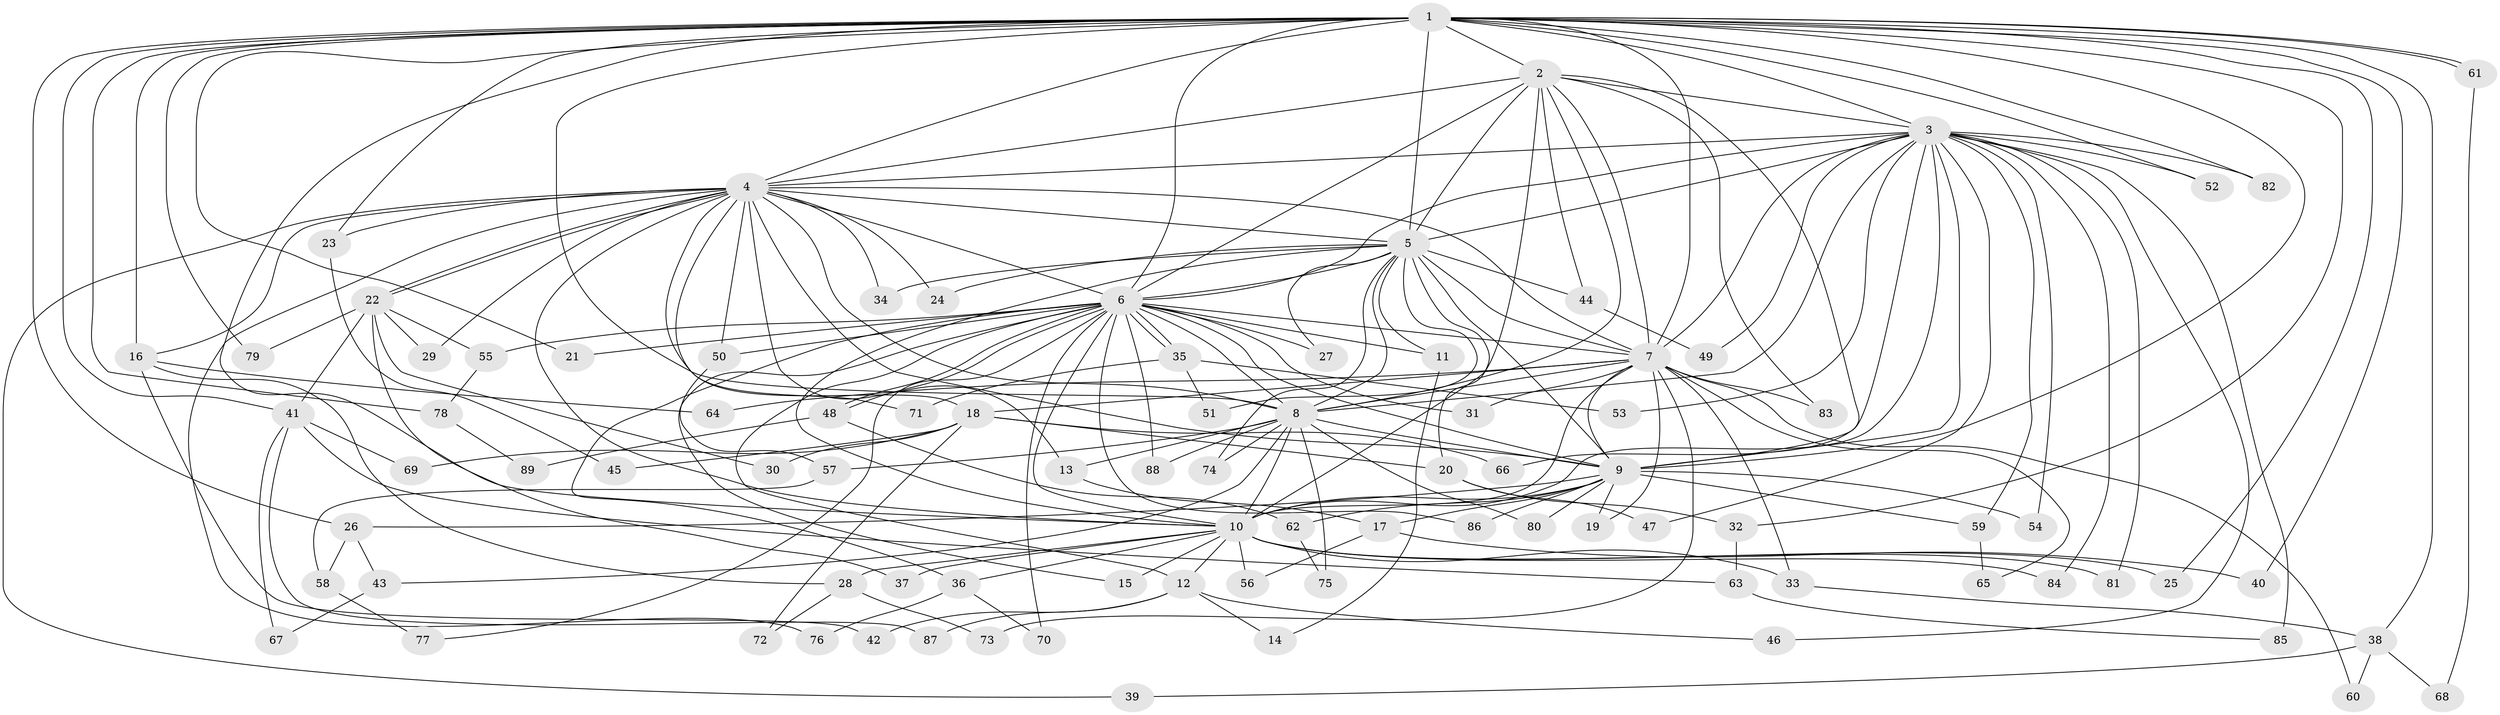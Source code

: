 // Generated by graph-tools (version 1.1) at 2025/34/03/09/25 02:34:55]
// undirected, 89 vertices, 203 edges
graph export_dot {
graph [start="1"]
  node [color=gray90,style=filled];
  1;
  2;
  3;
  4;
  5;
  6;
  7;
  8;
  9;
  10;
  11;
  12;
  13;
  14;
  15;
  16;
  17;
  18;
  19;
  20;
  21;
  22;
  23;
  24;
  25;
  26;
  27;
  28;
  29;
  30;
  31;
  32;
  33;
  34;
  35;
  36;
  37;
  38;
  39;
  40;
  41;
  42;
  43;
  44;
  45;
  46;
  47;
  48;
  49;
  50;
  51;
  52;
  53;
  54;
  55;
  56;
  57;
  58;
  59;
  60;
  61;
  62;
  63;
  64;
  65;
  66;
  67;
  68;
  69;
  70;
  71;
  72;
  73;
  74;
  75;
  76;
  77;
  78;
  79;
  80;
  81;
  82;
  83;
  84;
  85;
  86;
  87;
  88;
  89;
  1 -- 2;
  1 -- 3;
  1 -- 4;
  1 -- 5;
  1 -- 6;
  1 -- 7;
  1 -- 8;
  1 -- 9;
  1 -- 10;
  1 -- 16;
  1 -- 21;
  1 -- 23;
  1 -- 25;
  1 -- 26;
  1 -- 32;
  1 -- 38;
  1 -- 40;
  1 -- 41;
  1 -- 52;
  1 -- 61;
  1 -- 61;
  1 -- 78;
  1 -- 79;
  1 -- 82;
  2 -- 3;
  2 -- 4;
  2 -- 5;
  2 -- 6;
  2 -- 7;
  2 -- 8;
  2 -- 9;
  2 -- 10;
  2 -- 44;
  2 -- 83;
  3 -- 4;
  3 -- 5;
  3 -- 6;
  3 -- 7;
  3 -- 8;
  3 -- 9;
  3 -- 10;
  3 -- 46;
  3 -- 47;
  3 -- 49;
  3 -- 52;
  3 -- 53;
  3 -- 54;
  3 -- 59;
  3 -- 66;
  3 -- 81;
  3 -- 82;
  3 -- 84;
  3 -- 85;
  4 -- 5;
  4 -- 6;
  4 -- 7;
  4 -- 8;
  4 -- 9;
  4 -- 10;
  4 -- 13;
  4 -- 16;
  4 -- 18;
  4 -- 22;
  4 -- 22;
  4 -- 23;
  4 -- 24;
  4 -- 29;
  4 -- 34;
  4 -- 39;
  4 -- 50;
  4 -- 71;
  4 -- 76;
  5 -- 6;
  5 -- 7;
  5 -- 8;
  5 -- 9;
  5 -- 10;
  5 -- 11;
  5 -- 20;
  5 -- 24;
  5 -- 27;
  5 -- 34;
  5 -- 44;
  5 -- 51;
  5 -- 74;
  6 -- 7;
  6 -- 8;
  6 -- 9;
  6 -- 10;
  6 -- 11;
  6 -- 12;
  6 -- 15;
  6 -- 21;
  6 -- 27;
  6 -- 31;
  6 -- 35;
  6 -- 35;
  6 -- 36;
  6 -- 48;
  6 -- 48;
  6 -- 50;
  6 -- 55;
  6 -- 70;
  6 -- 77;
  6 -- 86;
  6 -- 88;
  7 -- 8;
  7 -- 9;
  7 -- 10;
  7 -- 18;
  7 -- 19;
  7 -- 31;
  7 -- 33;
  7 -- 60;
  7 -- 64;
  7 -- 65;
  7 -- 73;
  7 -- 83;
  8 -- 9;
  8 -- 10;
  8 -- 13;
  8 -- 43;
  8 -- 57;
  8 -- 74;
  8 -- 75;
  8 -- 80;
  8 -- 88;
  9 -- 10;
  9 -- 17;
  9 -- 19;
  9 -- 26;
  9 -- 54;
  9 -- 59;
  9 -- 62;
  9 -- 80;
  9 -- 86;
  10 -- 12;
  10 -- 15;
  10 -- 25;
  10 -- 28;
  10 -- 33;
  10 -- 36;
  10 -- 37;
  10 -- 56;
  10 -- 81;
  10 -- 84;
  11 -- 14;
  12 -- 14;
  12 -- 42;
  12 -- 46;
  12 -- 87;
  13 -- 17;
  16 -- 28;
  16 -- 42;
  16 -- 64;
  17 -- 40;
  17 -- 56;
  18 -- 20;
  18 -- 30;
  18 -- 45;
  18 -- 66;
  18 -- 69;
  18 -- 72;
  20 -- 32;
  20 -- 47;
  22 -- 29;
  22 -- 30;
  22 -- 37;
  22 -- 41;
  22 -- 55;
  22 -- 79;
  23 -- 45;
  26 -- 43;
  26 -- 58;
  28 -- 72;
  28 -- 73;
  32 -- 63;
  33 -- 38;
  35 -- 51;
  35 -- 53;
  35 -- 71;
  36 -- 70;
  36 -- 76;
  38 -- 39;
  38 -- 60;
  38 -- 68;
  41 -- 63;
  41 -- 67;
  41 -- 69;
  41 -- 87;
  43 -- 67;
  44 -- 49;
  48 -- 62;
  48 -- 89;
  50 -- 57;
  55 -- 78;
  57 -- 58;
  58 -- 77;
  59 -- 65;
  61 -- 68;
  62 -- 75;
  63 -- 85;
  78 -- 89;
}
